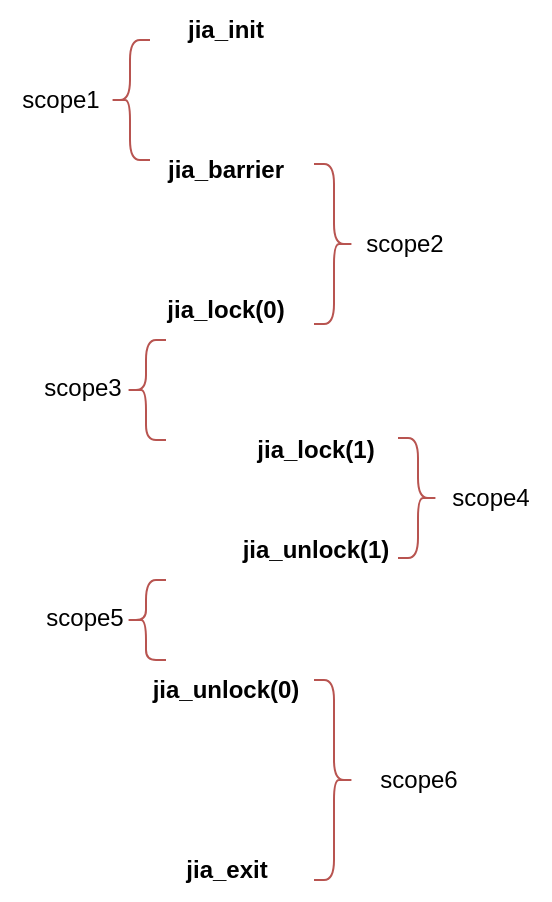 <mxfile version="26.0.16">
  <diagram id="zEbCszL1I7Y4pRJPgkng" name="Page-1">
    <mxGraphModel dx="880" dy="504" grid="1" gridSize="10" guides="1" tooltips="1" connect="1" arrows="1" fold="1" page="1" pageScale="1" pageWidth="850" pageHeight="1100" math="0" shadow="0">
      <root>
        <mxCell id="0" />
        <mxCell id="1" parent="0" />
        <mxCell id="ET2tjPcAGLeDG8EhPQ-H-1" value="&lt;b&gt;jia_init&lt;/b&gt;" style="text;html=1;align=center;verticalAlign=middle;whiteSpace=wrap;rounded=0;" parent="1" vertex="1">
          <mxGeometry x="350" y="150" width="60" height="30" as="geometry" />
        </mxCell>
        <mxCell id="ET2tjPcAGLeDG8EhPQ-H-2" value="&lt;b&gt;jia_barrier&lt;/b&gt;" style="text;html=1;align=center;verticalAlign=middle;whiteSpace=wrap;rounded=0;" parent="1" vertex="1">
          <mxGeometry x="350" y="220" width="60" height="30" as="geometry" />
        </mxCell>
        <mxCell id="ET2tjPcAGLeDG8EhPQ-H-3" value="&lt;b&gt;jia_lock(0)&lt;/b&gt;" style="text;html=1;align=center;verticalAlign=middle;whiteSpace=wrap;rounded=0;" parent="1" vertex="1">
          <mxGeometry x="350" y="290" width="60" height="30" as="geometry" />
        </mxCell>
        <mxCell id="ET2tjPcAGLeDG8EhPQ-H-4" value="&lt;b&gt;jia_unlock(0)&lt;/b&gt;" style="text;html=1;align=center;verticalAlign=middle;whiteSpace=wrap;rounded=0;" parent="1" vertex="1">
          <mxGeometry x="350" y="480" width="60" height="30" as="geometry" />
        </mxCell>
        <mxCell id="ET2tjPcAGLeDG8EhPQ-H-5" value="&lt;b&gt;jia_lock(1)&lt;/b&gt;" style="text;html=1;align=center;verticalAlign=middle;whiteSpace=wrap;rounded=0;" parent="1" vertex="1">
          <mxGeometry x="395" y="360" width="60" height="30" as="geometry" />
        </mxCell>
        <mxCell id="ET2tjPcAGLeDG8EhPQ-H-6" value="&lt;b&gt;jia_unlock(1)&lt;/b&gt;" style="text;html=1;align=center;verticalAlign=middle;whiteSpace=wrap;rounded=0;" parent="1" vertex="1">
          <mxGeometry x="395" y="410" width="60" height="30" as="geometry" />
        </mxCell>
        <mxCell id="ET2tjPcAGLeDG8EhPQ-H-7" value="" style="shape=curlyBracket;whiteSpace=wrap;html=1;rounded=1;labelPosition=left;verticalLabelPosition=middle;align=right;verticalAlign=middle;fillColor=#f8cecc;strokeColor=#b85450;" parent="1" vertex="1">
          <mxGeometry x="322" y="170" width="20" height="60" as="geometry" />
        </mxCell>
        <mxCell id="ET2tjPcAGLeDG8EhPQ-H-8" value="scope1" style="text;html=1;align=center;verticalAlign=middle;resizable=0;points=[];autosize=1;strokeColor=none;fillColor=none;" parent="1" vertex="1">
          <mxGeometry x="267" y="185" width="60" height="30" as="geometry" />
        </mxCell>
        <mxCell id="ET2tjPcAGLeDG8EhPQ-H-9" value="" style="shape=curlyBracket;whiteSpace=wrap;html=1;rounded=1;flipH=1;labelPosition=right;verticalLabelPosition=middle;align=left;verticalAlign=middle;fillColor=#f8cecc;strokeColor=#b85450;" parent="1" vertex="1">
          <mxGeometry x="424" y="232" width="20" height="80" as="geometry" />
        </mxCell>
        <mxCell id="ET2tjPcAGLeDG8EhPQ-H-10" value="scope2" style="text;html=1;align=center;verticalAlign=middle;resizable=0;points=[];autosize=1;strokeColor=none;fillColor=none;" parent="1" vertex="1">
          <mxGeometry x="439" y="257" width="60" height="30" as="geometry" />
        </mxCell>
        <mxCell id="ET2tjPcAGLeDG8EhPQ-H-11" value="" style="shape=curlyBracket;whiteSpace=wrap;html=1;rounded=1;labelPosition=left;verticalLabelPosition=middle;align=right;verticalAlign=middle;fillColor=#f8cecc;strokeColor=#b85450;" parent="1" vertex="1">
          <mxGeometry x="330" y="320" width="20" height="50" as="geometry" />
        </mxCell>
        <mxCell id="ET2tjPcAGLeDG8EhPQ-H-12" value="scope3" style="text;html=1;align=center;verticalAlign=middle;resizable=0;points=[];autosize=1;strokeColor=none;fillColor=none;" parent="1" vertex="1">
          <mxGeometry x="278" y="329" width="60" height="30" as="geometry" />
        </mxCell>
        <mxCell id="ET2tjPcAGLeDG8EhPQ-H-13" value="" style="shape=curlyBracket;whiteSpace=wrap;html=1;rounded=1;flipH=1;labelPosition=right;verticalLabelPosition=middle;align=left;verticalAlign=middle;fillColor=#f8cecc;strokeColor=#b85450;" parent="1" vertex="1">
          <mxGeometry x="466" y="369" width="20" height="60" as="geometry" />
        </mxCell>
        <mxCell id="ET2tjPcAGLeDG8EhPQ-H-16" value="scope4" style="text;html=1;align=center;verticalAlign=middle;resizable=0;points=[];autosize=1;strokeColor=none;fillColor=none;" parent="1" vertex="1">
          <mxGeometry x="482" y="384" width="60" height="30" as="geometry" />
        </mxCell>
        <mxCell id="ET2tjPcAGLeDG8EhPQ-H-17" value="" style="shape=curlyBracket;whiteSpace=wrap;html=1;rounded=1;labelPosition=left;verticalLabelPosition=middle;align=right;verticalAlign=middle;fillColor=#f8cecc;strokeColor=#b85450;" parent="1" vertex="1">
          <mxGeometry x="330" y="440" width="20" height="40" as="geometry" />
        </mxCell>
        <mxCell id="ET2tjPcAGLeDG8EhPQ-H-18" value="scope5" style="text;html=1;align=center;verticalAlign=middle;resizable=0;points=[];autosize=1;strokeColor=none;fillColor=none;" parent="1" vertex="1">
          <mxGeometry x="279" y="444" width="60" height="30" as="geometry" />
        </mxCell>
        <mxCell id="ET2tjPcAGLeDG8EhPQ-H-19" value="&lt;b&gt;jia_exit&lt;/b&gt;" style="text;html=1;align=center;verticalAlign=middle;resizable=0;points=[];autosize=1;strokeColor=none;fillColor=none;" parent="1" vertex="1">
          <mxGeometry x="350" y="570" width="60" height="30" as="geometry" />
        </mxCell>
        <mxCell id="ET2tjPcAGLeDG8EhPQ-H-20" value="" style="shape=curlyBracket;whiteSpace=wrap;html=1;rounded=1;flipH=1;labelPosition=right;verticalLabelPosition=middle;align=left;verticalAlign=middle;fillColor=#f8cecc;strokeColor=#b85450;" parent="1" vertex="1">
          <mxGeometry x="424" y="490" width="20" height="100" as="geometry" />
        </mxCell>
        <mxCell id="ET2tjPcAGLeDG8EhPQ-H-21" value="scope6" style="text;html=1;align=center;verticalAlign=middle;resizable=0;points=[];autosize=1;strokeColor=none;fillColor=none;" parent="1" vertex="1">
          <mxGeometry x="446" y="525" width="60" height="30" as="geometry" />
        </mxCell>
      </root>
    </mxGraphModel>
  </diagram>
</mxfile>
